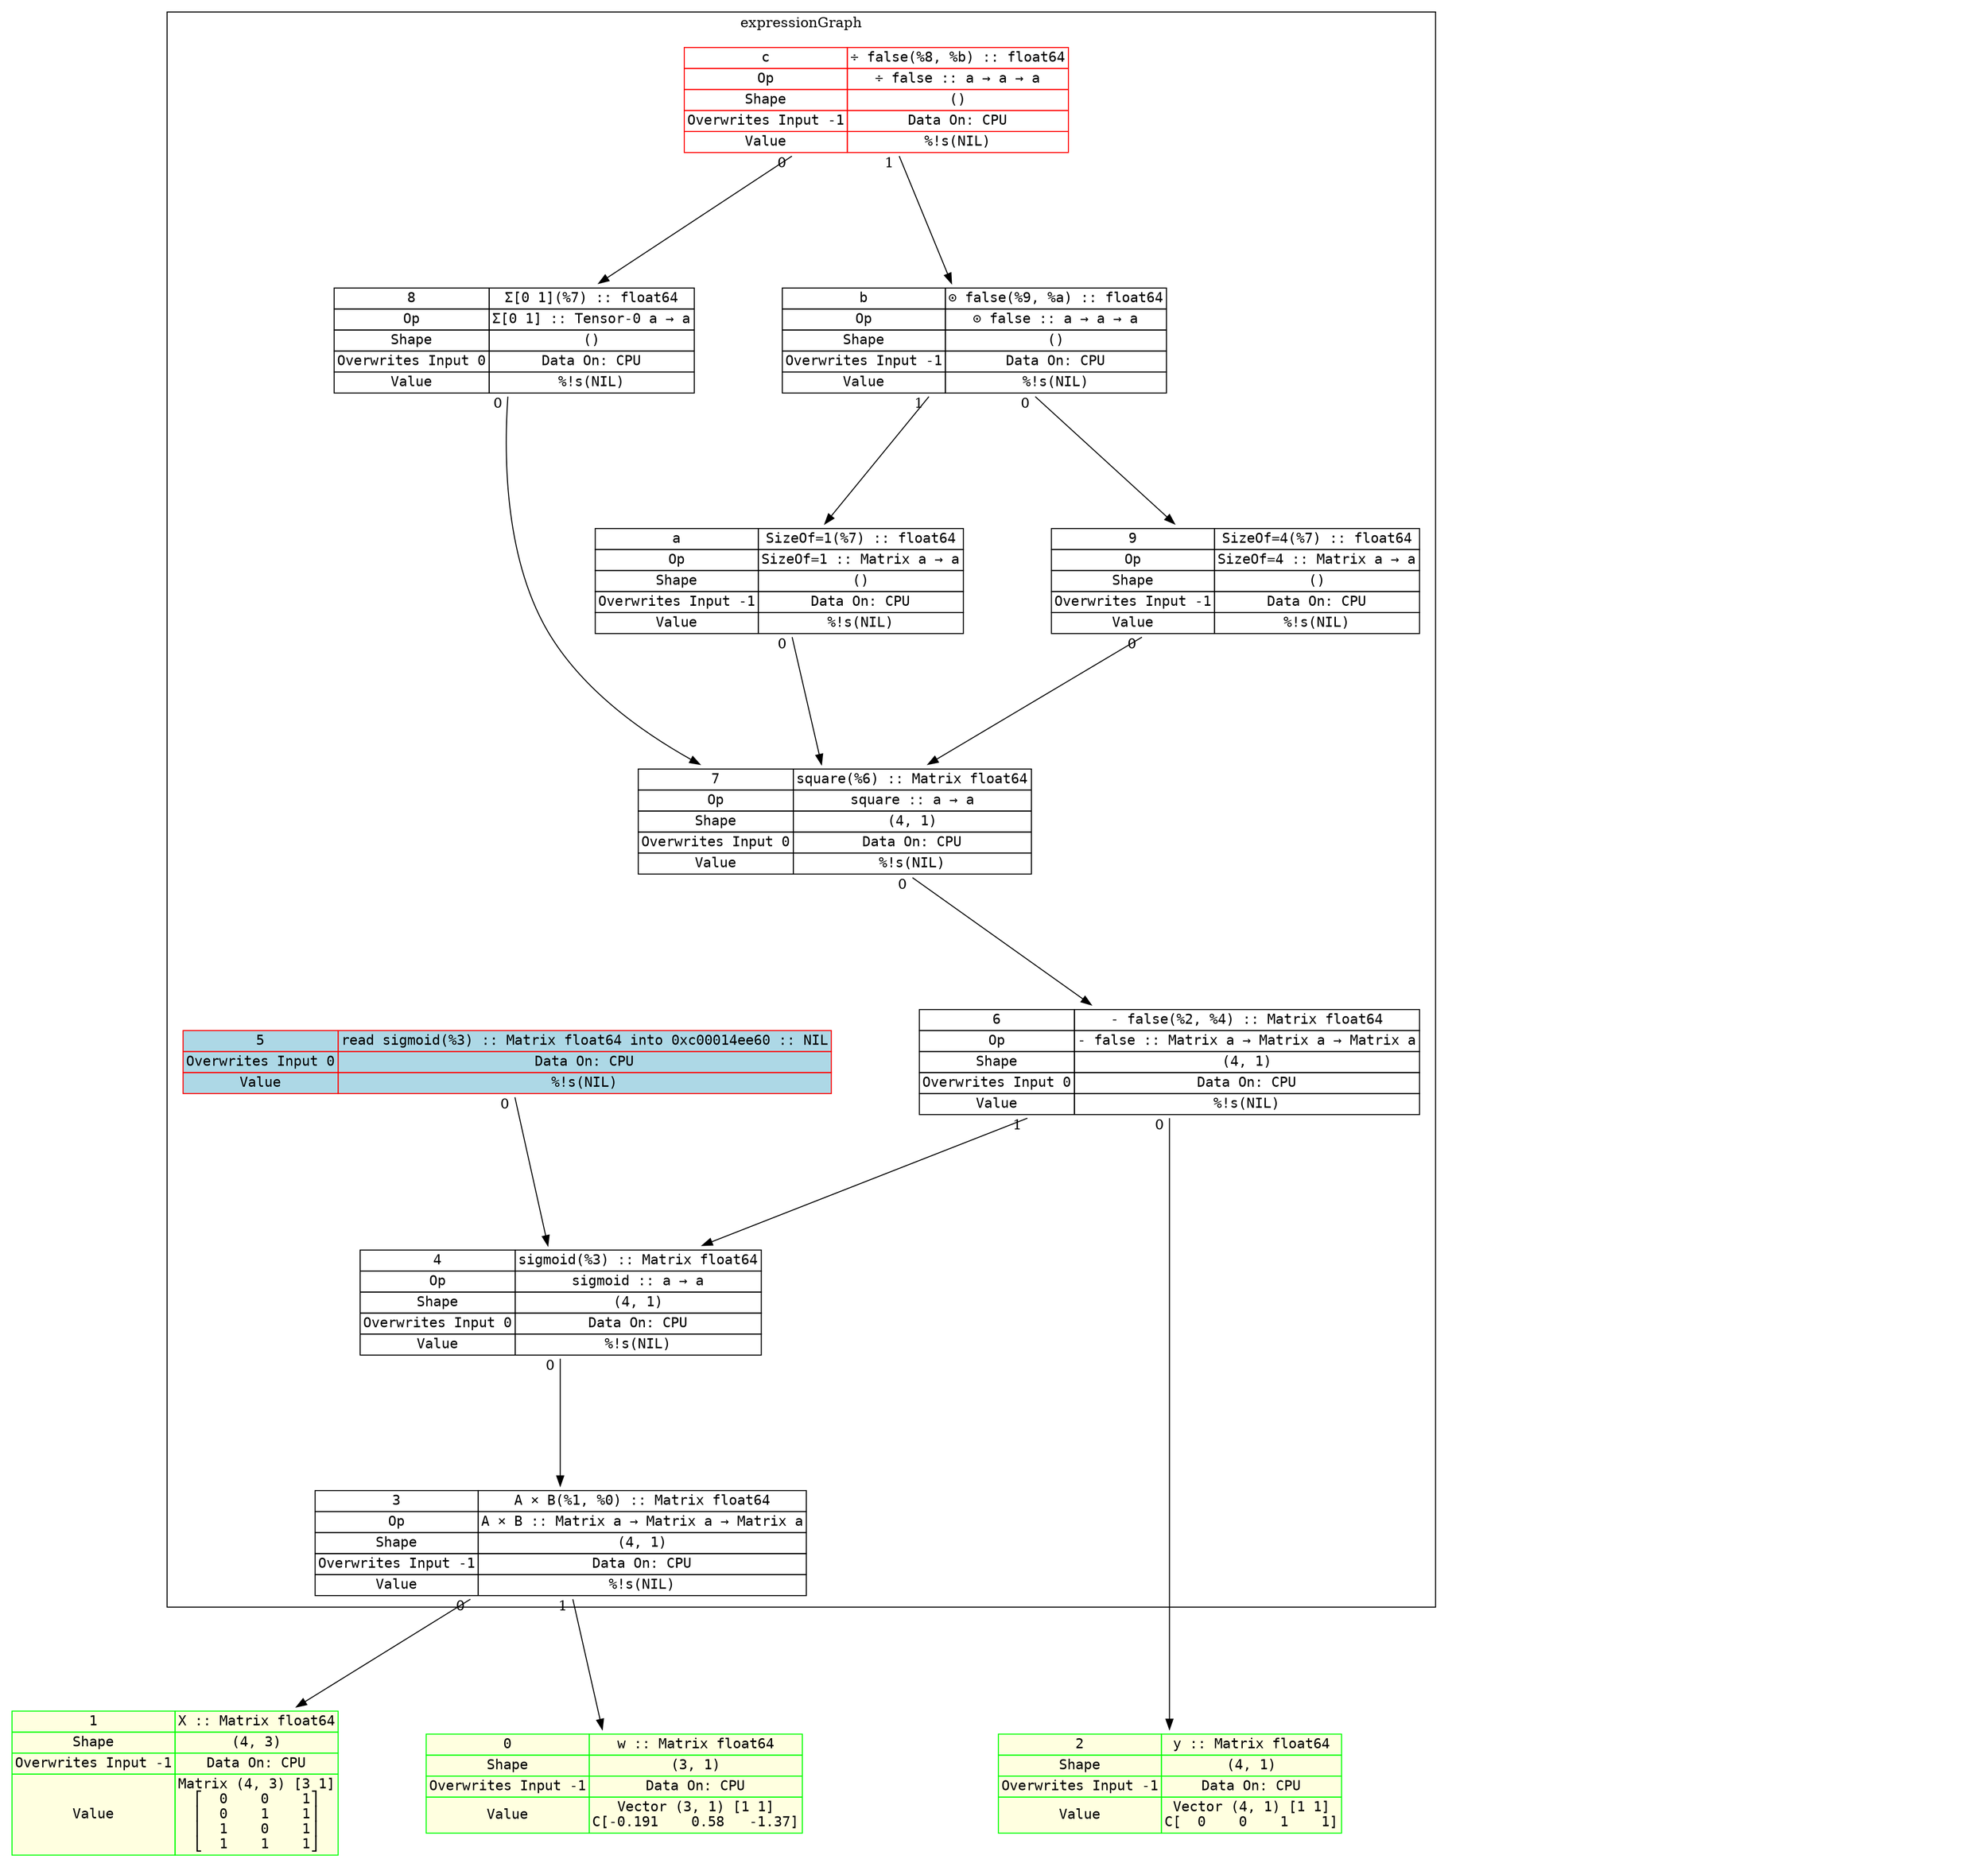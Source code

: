 digraph fullGraph {
	nodesep=1;
	rankdir=TB;
	ranksep="1.5 equally";
	Node_0xc0000bb180:Node_0xc0000bb180:anchor->Node_0xc0000bafc0:Node_0xc0000bafc0:anchor[ labelfloat=false, taillabel=" 0 " ];
	Node_0xc0000bb180:Node_0xc0000bb180:anchor->Node_0xc0000baee0:Node_0xc0000baee0:anchor[ labelfloat=false, taillabel=" 1 " ];
	Node_0xc0000bb260:Node_0xc0000bb260:anchor->Node_0xc0000bb180:Node_0xc0000bb180:anchor[ labelfloat=false, taillabel=" 0 " ];
	Node_0xc0000bb340:Node_0xc0000bb340:anchor->Node_0xc0000bb260:Node_0xc0000bb260:anchor[ labelfloat=false, taillabel=" 0 " ];
	Node_0xc0000bb420:Node_0xc0000bb420:anchor->Node_0xc0000bb0a0:Node_0xc0000bb0a0:anchor[ labelfloat=false, taillabel=" 0 " ];
	Node_0xc0000bb420:Node_0xc0000bb420:anchor->Node_0xc0000bb260:Node_0xc0000bb260:anchor[ labelfloat=false, taillabel=" 1 " ];
	Node_0xc0000bb500:Node_0xc0000bb500:anchor->Node_0xc0000bb420:Node_0xc0000bb420:anchor[ labelfloat=false, taillabel=" 0 " ];
	Node_0xc0000bb5e0:Node_0xc0000bb5e0:anchor->Node_0xc0000bb500:Node_0xc0000bb500:anchor[ labelfloat=false, taillabel=" 0 " ];
	Node_0xc0000bb7a0:Node_0xc0000bb7a0:anchor->Node_0xc0000bb500:Node_0xc0000bb500:anchor[ labelfloat=false, taillabel=" 0 " ];
	Node_0xc0000bb880:Node_0xc0000bb880:anchor->Node_0xc0000bb500:Node_0xc0000bb500:anchor[ labelfloat=false, taillabel=" 0 " ];
	Node_0xc0000bb960:Node_0xc0000bb960:anchor->Node_0xc0000bb7a0:Node_0xc0000bb7a0:anchor[ labelfloat=false, taillabel=" 0 " ];
	Node_0xc0000bb960:Node_0xc0000bb960:anchor->Node_0xc0000bb880:Node_0xc0000bb880:anchor[ labelfloat=false, taillabel=" 1 " ];
	Node_0xc0000bba40:Node_0xc0000bba40:anchor->Node_0xc0000bb5e0:Node_0xc0000bb5e0:anchor[ labelfloat=false, taillabel=" 0 " ];
	Node_0xc0000bba40:Node_0xc0000bba40:anchor->Node_0xc0000bb960:Node_0xc0000bb960:anchor[ labelfloat=false, taillabel=" 1 " ];
	outsideRoot->insideInputs[ constraint=false, style=invis, weight=999 ];
	outsideExprG->insideExprG[ constraint=false, style=invis, weight=999 ];
	outsideRoot->outsideExprG[ constraint=false, style=invis, weight=999 ];
	insideInputs->insideExprG[ constraint=false, style=invis, weight=999 ];
	subgraph cluster_expressionGraph {
	label=expressionGraph;
	Node_0xc0000bb180 [ fontname=monospace, label=<
<TABLE BORDER="0" CELLBORDER="1" CELLSPACING="0" PORT="anchor" >

<TR><TD>3</TD><TD>A × B(%1, %0) :: Matrix float64</TD></TR>
<TR><TD>Op</TD><TD>A × B :: Matrix a → Matrix a → Matrix a</TD></TR>
<TR><TD>Shape</TD><TD>(4, 1)</TD></TR>
<TR><TD>Overwrites Input -1</TD><TD>Data On: CPU</TD></TR>

<TR><TD>Value</TD><TD>%!s(NIL)</TD></TR>


</TABLE>
>, shape=none ];
	Node_0xc0000bb260 [ fontname=monospace, label=<
<TABLE BORDER="0" CELLBORDER="1" CELLSPACING="0" PORT="anchor" >

<TR><TD>4</TD><TD>sigmoid(%3) :: Matrix float64</TD></TR>
<TR><TD>Op</TD><TD>sigmoid :: a → a</TD></TR>
<TR><TD>Shape</TD><TD>(4, 1)</TD></TR>
<TR><TD>Overwrites Input 0</TD><TD>Data On: CPU</TD></TR>

<TR><TD>Value</TD><TD>%!s(NIL)</TD></TR>


</TABLE>
>, shape=none ];
	Node_0xc0000bb340 [ fontname=monospace, label=<
<TABLE BORDER="0" CELLBORDER="1" CELLSPACING="0" PORT="anchor"  COLOR="#FF0000;"  BGCOLOR="lightblue">

<TR><TD>5</TD><TD>read sigmoid(%3) :: Matrix float64 into 0xc00014ee60 :: NIL</TD></TR>


<TR><TD>Overwrites Input 0</TD><TD>Data On: CPU</TD></TR>

<TR><TD>Value</TD><TD>%!s(NIL)</TD></TR>


</TABLE>
>, shape=none ];
	Node_0xc0000bb420 [ fontname=monospace, label=<
<TABLE BORDER="0" CELLBORDER="1" CELLSPACING="0" PORT="anchor" >

<TR><TD>6</TD><TD>- false(%2, %4) :: Matrix float64</TD></TR>
<TR><TD>Op</TD><TD>- false :: Matrix a → Matrix a → Matrix a</TD></TR>
<TR><TD>Shape</TD><TD>(4, 1)</TD></TR>
<TR><TD>Overwrites Input 0</TD><TD>Data On: CPU</TD></TR>

<TR><TD>Value</TD><TD>%!s(NIL)</TD></TR>


</TABLE>
>, shape=none ];
	Node_0xc0000bb500 [ fontname=monospace, label=<
<TABLE BORDER="0" CELLBORDER="1" CELLSPACING="0" PORT="anchor" >

<TR><TD>7</TD><TD>square(%6) :: Matrix float64</TD></TR>
<TR><TD>Op</TD><TD>square :: a → a</TD></TR>
<TR><TD>Shape</TD><TD>(4, 1)</TD></TR>
<TR><TD>Overwrites Input 0</TD><TD>Data On: CPU</TD></TR>

<TR><TD>Value</TD><TD>%!s(NIL)</TD></TR>


</TABLE>
>, shape=none ];
	Node_0xc0000bb5e0 [ fontname=monospace, label=<
<TABLE BORDER="0" CELLBORDER="1" CELLSPACING="0" PORT="anchor" >

<TR><TD>8</TD><TD>Σ[0 1](%7) :: float64</TD></TR>
<TR><TD>Op</TD><TD>Σ[0 1] :: Tensor-0 a → a</TD></TR>
<TR><TD>Shape</TD><TD>()</TD></TR>
<TR><TD>Overwrites Input 0</TD><TD>Data On: CPU</TD></TR>

<TR><TD>Value</TD><TD>%!s(NIL)</TD></TR>


</TABLE>
>, shape=none ];
	Node_0xc0000bb7a0 [ fontname=monospace, label=<
<TABLE BORDER="0" CELLBORDER="1" CELLSPACING="0" PORT="anchor" >

<TR><TD>9</TD><TD>SizeOf=4(%7) :: float64</TD></TR>
<TR><TD>Op</TD><TD>SizeOf=4 :: Matrix a → a</TD></TR>
<TR><TD>Shape</TD><TD>()</TD></TR>
<TR><TD>Overwrites Input -1</TD><TD>Data On: CPU</TD></TR>

<TR><TD>Value</TD><TD>%!s(NIL)</TD></TR>


</TABLE>
>, shape=none ];
	Node_0xc0000bb880 [ fontname=monospace, label=<
<TABLE BORDER="0" CELLBORDER="1" CELLSPACING="0" PORT="anchor" >

<TR><TD>a</TD><TD>SizeOf=1(%7) :: float64</TD></TR>
<TR><TD>Op</TD><TD>SizeOf=1 :: Matrix a → a</TD></TR>
<TR><TD>Shape</TD><TD>()</TD></TR>
<TR><TD>Overwrites Input -1</TD><TD>Data On: CPU</TD></TR>

<TR><TD>Value</TD><TD>%!s(NIL)</TD></TR>


</TABLE>
>, shape=none ];
	Node_0xc0000bb960 [ fontname=monospace, label=<
<TABLE BORDER="0" CELLBORDER="1" CELLSPACING="0" PORT="anchor" >

<TR><TD>b</TD><TD>⊙ false(%9, %a) :: float64</TD></TR>
<TR><TD>Op</TD><TD>⊙ false :: a → a → a</TD></TR>
<TR><TD>Shape</TD><TD>()</TD></TR>
<TR><TD>Overwrites Input -1</TD><TD>Data On: CPU</TD></TR>

<TR><TD>Value</TD><TD>%!s(NIL)</TD></TR>


</TABLE>
>, shape=none ];
	Node_0xc0000bba40 [ fontname=monospace, label=<
<TABLE BORDER="0" CELLBORDER="1" CELLSPACING="0" PORT="anchor"  COLOR="#FF0000;" >

<TR><TD>c</TD><TD>÷ false(%8, %b) :: float64</TD></TR>
<TR><TD>Op</TD><TD>÷ false :: a → a → a</TD></TR>
<TR><TD>Shape</TD><TD>()</TD></TR>
<TR><TD>Overwrites Input -1</TD><TD>Data On: CPU</TD></TR>

<TR><TD>Value</TD><TD>%!s(NIL)</TD></TR>


</TABLE>
>, shape=none ];
	insideExprG [ style=invis ];

}
;
	subgraph inputConsts {
	rank=max;
	subgraph cluster_inputs {
	label=inputs;
	Node_0xc0000baee0 [ fontname=monospace, label=<
<TABLE BORDER="0" CELLBORDER="1" CELLSPACING="0" PORT="anchor"  COLOR="#00FF00;" BGCOLOR="lightyellow">

<TR><TD>0</TD><TD>w :: Matrix float64</TD></TR>

<TR><TD>Shape</TD><TD>(3, 1)</TD></TR>
<TR><TD>Overwrites Input -1</TD><TD>Data On: CPU</TD></TR>

<TR><TD>Value</TD><TD>Vector (3, 1) [1 1]<BR />C[-0.191    0.58   -1.37]</TD></TR>


</TABLE>
>, shape=none ];
	Node_0xc0000bafc0 [ fontname=monospace, label=<
<TABLE BORDER="0" CELLBORDER="1" CELLSPACING="0" PORT="anchor"  COLOR="#00FF00;" BGCOLOR="lightyellow">

<TR><TD>1</TD><TD>X :: Matrix float64</TD></TR>

<TR><TD>Shape</TD><TD>(4, 3)</TD></TR>
<TR><TD>Overwrites Input -1</TD><TD>Data On: CPU</TD></TR>

<TR><TD>Value</TD><TD>Matrix (4, 3) [3 1]<BR />⎡  0    0    1⎤<BR />⎢  0    1    1⎥<BR />⎢  1    0    1⎥<BR />⎣  1    1    1⎦<BR /></TD></TR>


</TABLE>
>, shape=none ];
	Node_0xc0000bb0a0 [ fontname=monospace, label=<
<TABLE BORDER="0" CELLBORDER="1" CELLSPACING="0" PORT="anchor"  COLOR="#00FF00;" BGCOLOR="lightyellow">

<TR><TD>2</TD><TD>y :: Matrix float64</TD></TR>

<TR><TD>Shape</TD><TD>(4, 1)</TD></TR>
<TR><TD>Overwrites Input -1</TD><TD>Data On: CPU</TD></TR>

<TR><TD>Value</TD><TD>Vector (4, 1) [1 1]<BR />C[  0    0    1    1]</TD></TR>


</TABLE>
>, shape=none ];
	insideInputs [ style=invis ];

}
;

}
;
	subgraph outsides {
	outsideExprG [ style=invis ];
	outsideRoot [ style=invis ];

}
;

}
